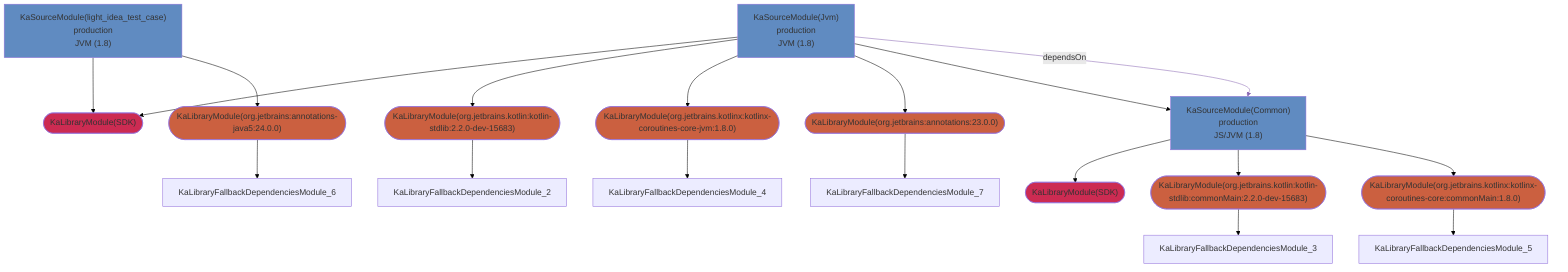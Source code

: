 graph TD
  KaLibraryModule_0(["KaLibraryModule(SDK)"])
  KaLibraryModule_1(["KaLibraryModule(SDK)"])
  KaLibraryModule_2(["KaLibraryModule(org.jetbrains.kotlin:kotlin-stdlib:2.2.0-dev-15683)"])
  KaLibraryModule_3(["KaLibraryModule(org.jetbrains.kotlin:kotlin-stdlib:commonMain:2.2.0-dev-15683)"])
  KaLibraryModule_4(["KaLibraryModule(org.jetbrains.kotlinx:kotlinx-coroutines-core-jvm:1.8.0)"])
  KaLibraryModule_5(["KaLibraryModule(org.jetbrains.kotlinx:kotlinx-coroutines-core:commonMain:1.8.0)"])
  KaLibraryModule_6(["KaLibraryModule(org.jetbrains:annotations-java5:24.0.0)"])
  KaLibraryModule_7(["KaLibraryModule(org.jetbrains:annotations:23.0.0)"])
  KaSourceModule_8["KaSourceModule(Common)<br />production<br />JS/JVM (1.8)"]
  KaSourceModule_9["KaSourceModule(Jvm)<br />production<br />JVM (1.8)"]
  KaSourceModule_10["KaSourceModule(light_idea_test_case)<br />production<br />JVM (1.8)"]
  style KaLibraryModule_0 fill:#CC2B52
  style KaLibraryModule_1 fill:#CC2B52
  style KaLibraryModule_2 fill:#CB6040
  style KaLibraryModule_3 fill:#CB6040
  style KaLibraryModule_4 fill:#CB6040
  style KaLibraryModule_5 fill:#CB6040
  style KaLibraryModule_6 fill:#CB6040
  style KaLibraryModule_7 fill:#CB6040
  style KaSourceModule_8 fill:#608BC1
  style KaSourceModule_9 fill:#608BC1
  style KaSourceModule_10 fill:#608BC1
  KaLibraryModule_2 --> KaLibraryFallbackDependenciesModule_2
  KaLibraryModule_3 --> KaLibraryFallbackDependenciesModule_3
  KaLibraryModule_4 --> KaLibraryFallbackDependenciesModule_4
  KaLibraryModule_5 --> KaLibraryFallbackDependenciesModule_5
  KaLibraryModule_6 --> KaLibraryFallbackDependenciesModule_6
  KaLibraryModule_7 --> KaLibraryFallbackDependenciesModule_7
  KaSourceModule_10 --> KaLibraryModule_1
  KaSourceModule_10 --> KaLibraryModule_6
  KaSourceModule_8 --> KaLibraryModule_0
  KaSourceModule_8 --> KaLibraryModule_3
  KaSourceModule_8 --> KaLibraryModule_5
  KaSourceModule_9 --> KaLibraryModule_1
  KaSourceModule_9 --> KaLibraryModule_2
  KaSourceModule_9 --> KaLibraryModule_4
  KaSourceModule_9 --> KaLibraryModule_7
  KaSourceModule_9 --> KaSourceModule_8
  KaSourceModule_9 --dependsOn--> KaSourceModule_8
  linkStyle 0 stroke:black
  linkStyle 1 stroke:black
  linkStyle 2 stroke:black
  linkStyle 3 stroke:black
  linkStyle 4 stroke:black
  linkStyle 5 stroke:black
  linkStyle 6 stroke:black
  linkStyle 7 stroke:black
  linkStyle 8 stroke:black
  linkStyle 9 stroke:black
  linkStyle 10 stroke:black
  linkStyle 11 stroke:black
  linkStyle 12 stroke:black
  linkStyle 13 stroke:black
  linkStyle 14 stroke:black
  linkStyle 15 stroke:black
  linkStyle 16 stroke:#8967B3